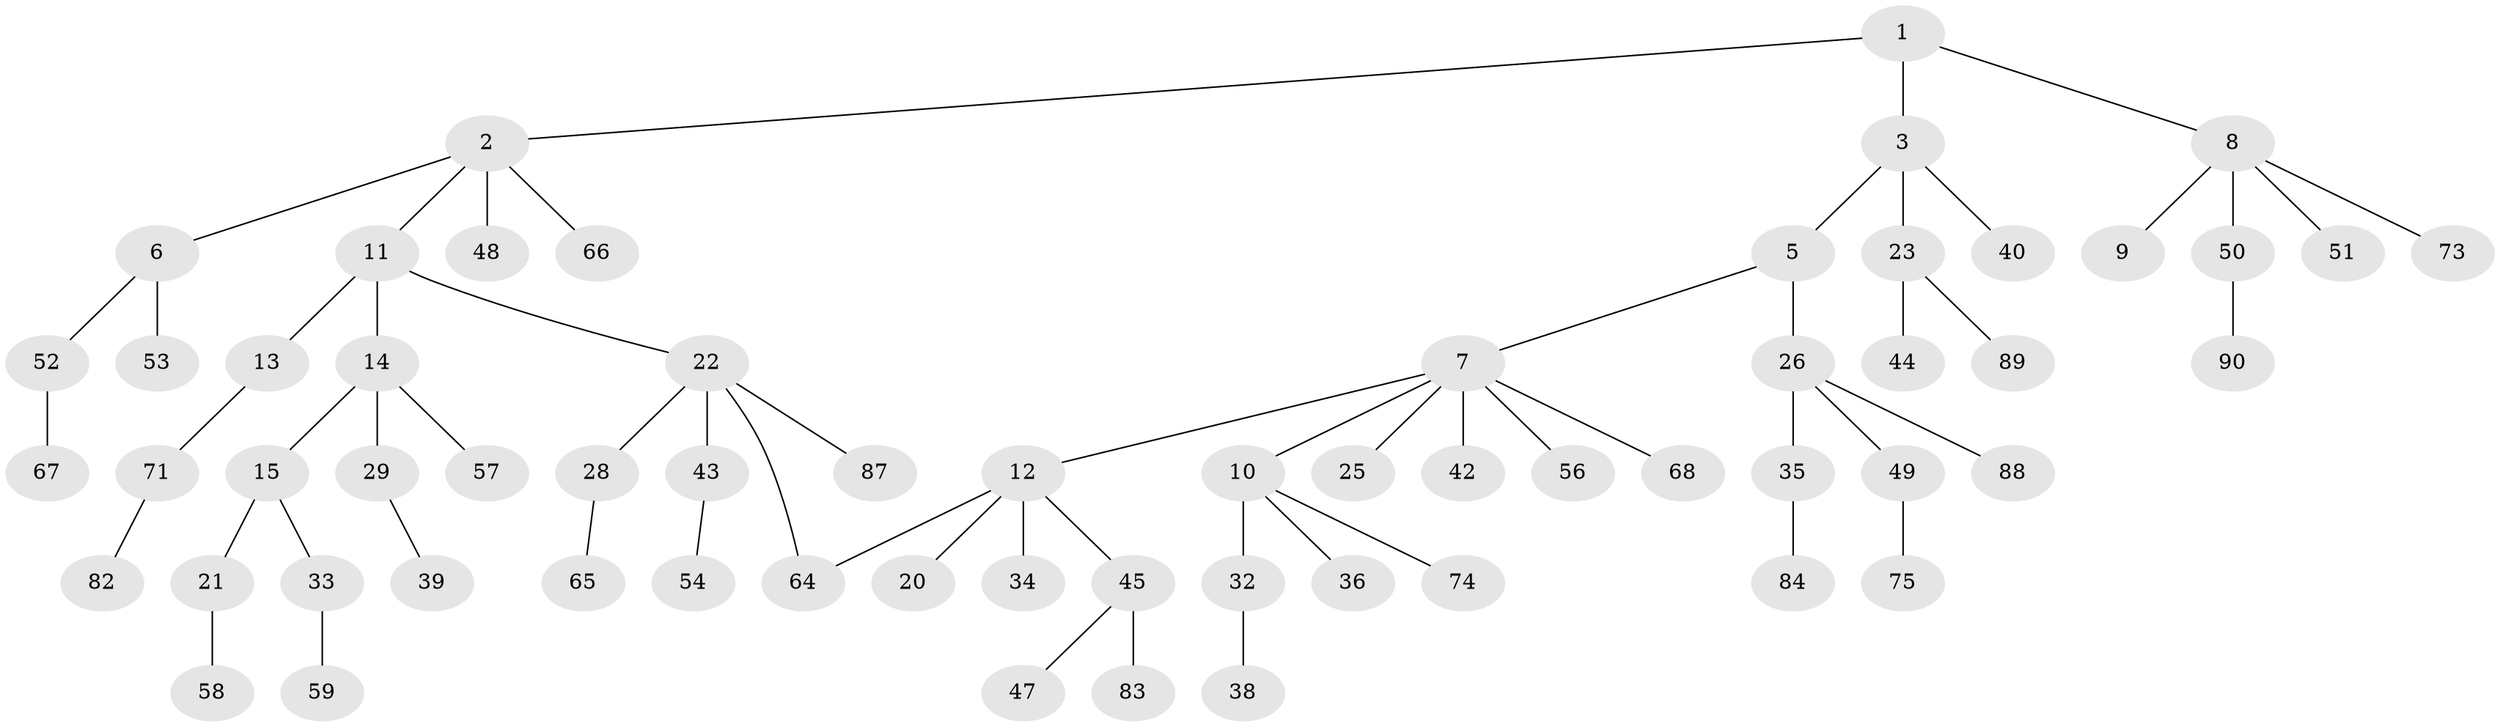 // original degree distribution, {3: 0.13829787234042554, 6: 0.031914893617021274, 4: 0.07446808510638298, 2: 0.2553191489361702, 5: 0.02127659574468085, 1: 0.4787234042553192}
// Generated by graph-tools (version 1.1) at 2025/41/03/06/25 10:41:25]
// undirected, 62 vertices, 62 edges
graph export_dot {
graph [start="1"]
  node [color=gray90,style=filled];
  1;
  2 [super="+62"];
  3 [super="+4"];
  5 [super="+19"];
  6 [super="+16"];
  7 [super="+30"];
  8 [super="+18"];
  9 [super="+70"];
  10 [super="+27"];
  11 [super="+24"];
  12 [super="+93"];
  13 [super="+31"];
  14 [super="+17"];
  15 [super="+37"];
  20;
  21 [super="+79"];
  22 [super="+91"];
  23 [super="+46"];
  25;
  26 [super="+41"];
  28 [super="+55"];
  29;
  32 [super="+80"];
  33;
  34;
  35 [super="+63"];
  36;
  38 [super="+61"];
  39;
  40;
  42;
  43 [super="+86"];
  44;
  45 [super="+72"];
  47 [super="+81"];
  48;
  49;
  50 [super="+69"];
  51;
  52;
  53 [super="+60"];
  54;
  56;
  57;
  58;
  59 [super="+76"];
  64;
  65;
  66 [super="+77"];
  67 [super="+94"];
  68;
  71 [super="+78"];
  73;
  74;
  75 [super="+92"];
  82;
  83;
  84 [super="+85"];
  87;
  88;
  89;
  90;
  1 -- 2;
  1 -- 3;
  1 -- 8;
  2 -- 6;
  2 -- 11;
  2 -- 48;
  2 -- 66;
  3 -- 40;
  3 -- 5;
  3 -- 23;
  5 -- 7;
  5 -- 26;
  6 -- 52;
  6 -- 53;
  7 -- 10;
  7 -- 12;
  7 -- 25;
  7 -- 56;
  7 -- 42;
  7 -- 68;
  8 -- 9;
  8 -- 51;
  8 -- 73;
  8 -- 50;
  10 -- 32;
  10 -- 36;
  10 -- 74;
  11 -- 13;
  11 -- 14;
  11 -- 22;
  12 -- 20;
  12 -- 34;
  12 -- 45;
  12 -- 64;
  13 -- 71;
  14 -- 15;
  14 -- 57;
  14 -- 29;
  15 -- 21;
  15 -- 33;
  21 -- 58;
  22 -- 28;
  22 -- 43;
  22 -- 87;
  22 -- 64;
  23 -- 44;
  23 -- 89;
  26 -- 35;
  26 -- 88;
  26 -- 49;
  28 -- 65;
  29 -- 39;
  32 -- 38;
  33 -- 59;
  35 -- 84;
  43 -- 54;
  45 -- 47;
  45 -- 83;
  49 -- 75;
  50 -- 90;
  52 -- 67;
  71 -- 82;
}
